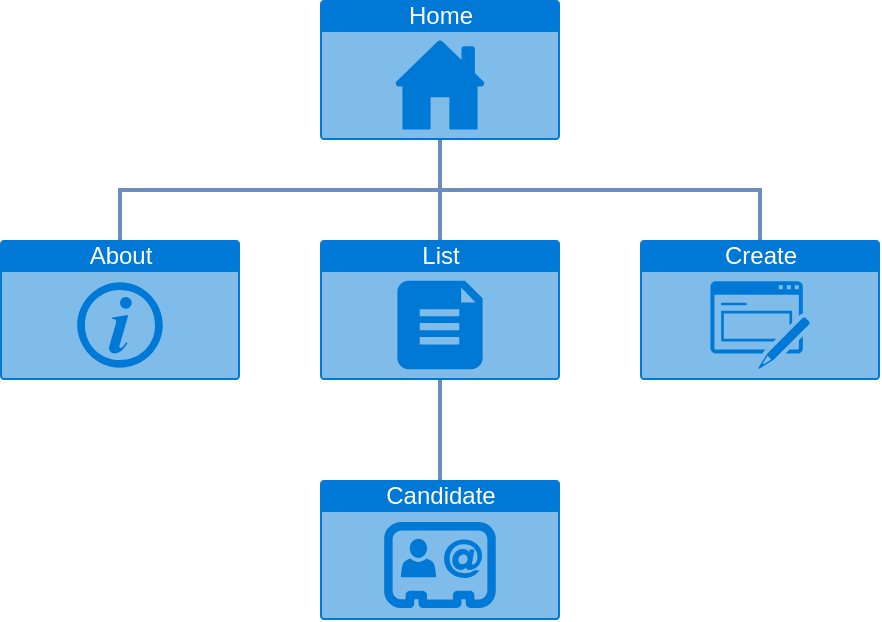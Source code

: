 <mxfile version="15.5.4" type="embed" pages="6"><diagram id="-3Yy-TYMAuLTSkLfquR8" name="Sitemap"><mxGraphModel dx="1165" dy="735" grid="1" gridSize="10" guides="1" tooltips="1" connect="1" arrows="1" fold="1" page="1" pageScale="1" pageWidth="850" pageHeight="1100" math="0" shadow="0"><root><mxCell id="0"/><mxCell id="1" parent="0"/><mxCell id="KStdMO3Gt_MZMxLuZqEU-14" style="edgeStyle=orthogonalEdgeStyle;rounded=0;orthogonalLoop=1;jettySize=auto;html=1;exitX=0.5;exitY=1;exitDx=0;exitDy=0;exitPerimeter=0;entryX=0.5;entryY=0;entryDx=0;entryDy=0;entryPerimeter=0;fillColor=#dae8fc;strokeColor=#6c8ebf;strokeWidth=2;endArrow=none;endFill=0;" parent="1" source="KStdMO3Gt_MZMxLuZqEU-4" target="KStdMO3Gt_MZMxLuZqEU-5" edge="1"><mxGeometry relative="1" as="geometry"/></mxCell><mxCell id="KStdMO3Gt_MZMxLuZqEU-16" style="edgeStyle=orthogonalEdgeStyle;rounded=0;orthogonalLoop=1;jettySize=auto;html=1;exitX=0.5;exitY=1;exitDx=0;exitDy=0;exitPerimeter=0;entryX=0.5;entryY=0;entryDx=0;entryDy=0;entryPerimeter=0;fillColor=#dae8fc;strokeColor=#6c8ebf;strokeWidth=2;endArrow=none;endFill=0;" parent="1" source="KStdMO3Gt_MZMxLuZqEU-4" target="KStdMO3Gt_MZMxLuZqEU-7" edge="1"><mxGeometry relative="1" as="geometry"/></mxCell><mxCell id="KStdMO3Gt_MZMxLuZqEU-17" style="edgeStyle=orthogonalEdgeStyle;rounded=0;orthogonalLoop=1;jettySize=auto;html=1;exitX=0.5;exitY=1;exitDx=0;exitDy=0;exitPerimeter=0;fillColor=#dae8fc;strokeColor=#6c8ebf;strokeWidth=2;endArrow=none;endFill=0;" parent="1" source="KStdMO3Gt_MZMxLuZqEU-4" target="KStdMO3Gt_MZMxLuZqEU-6" edge="1"><mxGeometry relative="1" as="geometry"/></mxCell><mxCell id="KStdMO3Gt_MZMxLuZqEU-4" value="Home" style="html=1;strokeColor=none;fillColor=#0079D6;labelPosition=center;verticalLabelPosition=middle;verticalAlign=top;align=center;fontSize=12;outlineConnect=0;spacingTop=-6;fontColor=#FFFFFF;sketch=0;shape=mxgraph.sitemap.home;" parent="1" vertex="1"><mxGeometry x="320" y="120" width="120" height="70" as="geometry"/></mxCell><mxCell id="KStdMO3Gt_MZMxLuZqEU-15" style="edgeStyle=orthogonalEdgeStyle;rounded=0;orthogonalLoop=1;jettySize=auto;html=1;exitX=0.5;exitY=1;exitDx=0;exitDy=0;exitPerimeter=0;entryX=0.5;entryY=0;entryDx=0;entryDy=0;entryPerimeter=0;fillColor=#dae8fc;strokeColor=#6c8ebf;strokeWidth=2;endArrow=none;endFill=0;" parent="1" source="KStdMO3Gt_MZMxLuZqEU-5" target="KStdMO3Gt_MZMxLuZqEU-8" edge="1"><mxGeometry relative="1" as="geometry"/></mxCell><mxCell id="KStdMO3Gt_MZMxLuZqEU-5" value="List" style="html=1;strokeColor=none;fillColor=#0079D6;labelPosition=center;verticalLabelPosition=middle;verticalAlign=top;align=center;fontSize=12;outlineConnect=0;spacingTop=-6;fontColor=#FFFFFF;sketch=0;shape=mxgraph.sitemap.document;" parent="1" vertex="1"><mxGeometry x="320" y="240" width="120" height="70" as="geometry"/></mxCell><mxCell id="KStdMO3Gt_MZMxLuZqEU-6" value="About" style="html=1;strokeColor=none;fillColor=#0079D6;labelPosition=center;verticalLabelPosition=middle;verticalAlign=top;align=center;fontSize=12;outlineConnect=0;spacingTop=-6;fontColor=#FFFFFF;sketch=0;shape=mxgraph.sitemap.info;" parent="1" vertex="1"><mxGeometry x="160" y="240" width="120" height="70" as="geometry"/></mxCell><mxCell id="KStdMO3Gt_MZMxLuZqEU-7" value="Create" style="html=1;strokeColor=none;fillColor=#0079D6;labelPosition=center;verticalLabelPosition=middle;verticalAlign=top;align=center;fontSize=12;outlineConnect=0;spacingTop=-6;fontColor=#FFFFFF;sketch=0;shape=mxgraph.sitemap.form;" parent="1" vertex="1"><mxGeometry x="480" y="240" width="120" height="70" as="geometry"/></mxCell><mxCell id="KStdMO3Gt_MZMxLuZqEU-8" value="Candidate" style="html=1;strokeColor=none;fillColor=#0079D6;labelPosition=center;verticalLabelPosition=middle;verticalAlign=top;align=center;fontSize=12;outlineConnect=0;spacingTop=-6;fontColor=#FFFFFF;sketch=0;shape=mxgraph.sitemap.contact;" parent="1" vertex="1"><mxGeometry x="320" y="360" width="120" height="70" as="geometry"/></mxCell></root></mxGraphModel></diagram><diagram id="0JaGlbyu01CiIHgwsm6n" name="Home"><mxGraphModel dx="1165" dy="735" grid="1" gridSize="10" guides="1" tooltips="1" connect="1" arrows="1" fold="1" page="1" pageScale="1" pageWidth="850" pageHeight="1100" math="0" shadow="0"><root><mxCell id="0"/><mxCell id="1" parent="0"/><mxCell id="jzqrTENw04v6RTgMilp0-1" value="" style="strokeWidth=1;shadow=0;dashed=0;align=center;html=1;shape=mxgraph.mockup.containers.browserWindow;rSize=0;strokeColor=#666666;strokeColor2=#008cff;strokeColor3=#c4c4c4;mainText=,;recursiveResize=0;" parent="1" vertex="1"><mxGeometry x="40" y="80" width="800" height="560" as="geometry"/></mxCell><mxCell id="jzqrTENw04v6RTgMilp0-2" value="Home" style="strokeWidth=1;shadow=0;dashed=0;align=center;html=1;shape=mxgraph.mockup.containers.anchor;fontSize=17;fontColor=#666666;align=left;" parent="jzqrTENw04v6RTgMilp0-1" vertex="1"><mxGeometry x="60" y="12" width="110" height="26" as="geometry"/></mxCell><mxCell id="jzqrTENw04v6RTgMilp0-3" value="https://example.org" style="strokeWidth=1;shadow=0;dashed=0;align=center;html=1;shape=mxgraph.mockup.containers.anchor;rSize=0;fontSize=17;fontColor=#666666;align=left;" parent="jzqrTENw04v6RTgMilp0-1" vertex="1"><mxGeometry x="130" y="60" width="250" height="26" as="geometry"/></mxCell><mxCell id="jzqrTENw04v6RTgMilp0-11" value="" style="html=1;shadow=0;dashed=0;fillColor=#343A40;strokeColor=none;fontSize=16;fontColor=#ffffff;align=left;spacing=15;" parent="jzqrTENw04v6RTgMilp0-1" vertex="1"><mxGeometry y="110" width="800" height="60" as="geometry"/></mxCell><mxCell id="jzqrTENw04v6RTgMilp0-12" value="Home" style="fillColor=none;strokeColor=none;fontSize=14;fontColor=#ffffff;align=center;" parent="jzqrTENw04v6RTgMilp0-11" vertex="1"><mxGeometry width="70" height="40" relative="1" as="geometry"><mxPoint x="70" y="10" as="offset"/></mxGeometry></mxCell><mxCell id="jzqrTENw04v6RTgMilp0-13" value="Create" style="fillColor=none;strokeColor=none;fontSize=14;fontColor=#9A9DA0;align=center;" parent="jzqrTENw04v6RTgMilp0-11" vertex="1"><mxGeometry width="70" height="40" relative="1" as="geometry"><mxPoint x="140" y="10" as="offset"/></mxGeometry></mxCell><mxCell id="jzqrTENw04v6RTgMilp0-14" value="About" style="fillColor=none;strokeColor=none;fontSize=14;fontColor=#9A9DA0;align=center;spacingRight=0;" parent="jzqrTENw04v6RTgMilp0-11" vertex="1"><mxGeometry width="80" height="40" relative="1" as="geometry"><mxPoint x="210" y="10" as="offset"/></mxGeometry></mxCell><mxCell id="jzqrTENw04v6RTgMilp0-18" value="" style="verticalLabelPosition=bottom;shadow=0;dashed=0;align=center;html=1;verticalAlign=top;strokeWidth=1;shape=mxgraph.mockup.graphics.simpleIcon;strokeColor=#999999;fontColor=#9A9DA0;" parent="jzqrTENw04v6RTgMilp0-11" vertex="1"><mxGeometry x="20" y="20" width="40" height="20" as="geometry"/></mxCell><mxCell id="jzqrTENw04v6RTgMilp0-26" value="&amp;nbsp; &amp;nbsp; &amp;nbsp; &amp;nbsp; &amp;nbsp; &amp;nbsp; &amp;nbsp; &amp;nbsp; &amp;nbsp; &amp;nbsp; &amp;nbsp; &amp;nbsp; &amp;nbsp; &amp;nbsp; &amp;nbsp; &amp;nbsp; &amp;nbsp; Enter keyword.." style="html=1;shadow=0;dashed=0;shape=mxgraph.bootstrap.rrect;rSize=5;strokeColor=#CED4DA;html=1;whiteSpace=wrap;fillColor=#FFFFFF;fontColor=#7D868C;align=left;spacing=15;spacingLeft=80;fontSize=14;" parent="jzqrTENw04v6RTgMilp0-1" vertex="1"><mxGeometry x="60" y="220" width="670" height="40" as="geometry"/></mxCell><mxCell id="jzqrTENw04v6RTgMilp0-27" value="Add" style="html=1;shadow=0;dashed=0;shape=mxgraph.bootstrap.leftButton;strokeColor=#CED4DA;gradientColor=inherit;fontColor=inherit;fillColor=#E9ECEF;rSize=5;perimeter=none;whiteSpace=wrap;resizeHeight=1;fontSize=14;align=center;spacing=15;" parent="jzqrTENw04v6RTgMilp0-26" vertex="1"><mxGeometry width="60" height="40" relative="1" as="geometry"><mxPoint x="530" as="offset"/></mxGeometry></mxCell><mxCell id="jzqrTENw04v6RTgMilp0-28" value="Search" style="html=1;shadow=0;dashed=0;shape=mxgraph.bootstrap.rightButton;strokeColor=#CED4DA;gradientColor=inherit;fontColor=inherit;fillColor=#E9ECEF;rSize=5;perimeter=none;whiteSpace=wrap;resizeHeight=1;fontSize=14;align=center;spacing=15;" parent="jzqrTENw04v6RTgMilp0-26" vertex="1"><mxGeometry x="1" width="80" height="40" relative="1" as="geometry"><mxPoint x="-80" as="offset"/></mxGeometry></mxCell><mxCell id="jzqrTENw04v6RTgMilp0-30" value="Python&amp;nbsp; X" style="html=1;shadow=0;dashed=0;shape=mxgraph.bootstrap.rrect;rSize=5;strokeColor=none;strokeWidth=1;fillColor=#0085FC;fontColor=#FFFFFF;whiteSpace=wrap;align=left;verticalAlign=middle;spacingLeft=0;fontStyle=1;fontSize=14;spacing=5;" parent="jzqrTENw04v6RTgMilp0-26" vertex="1"><mxGeometry x="10" y="10" width="80" height="20" as="geometry"/></mxCell><mxCell id="jzqrTENw04v6RTgMilp0-29" value="Development&amp;nbsp; X" style="html=1;shadow=0;dashed=0;shape=mxgraph.bootstrap.rrect;rSize=5;strokeColor=none;strokeWidth=1;fillColor=#0085FC;fontColor=#FFFFFF;whiteSpace=wrap;align=left;verticalAlign=middle;spacingLeft=0;fontStyle=1;fontSize=14;spacing=5;" parent="jzqrTENw04v6RTgMilp0-26" vertex="1"><mxGeometry x="100" y="10" width="120" height="20" as="geometry"/></mxCell><mxCell id="jzqrTENw04v6RTgMilp0-31" value="&lt;font color=&quot;#6c767d&quot;&gt;&lt;b&gt;&lt;font style=&quot;font-size: 14px&quot;&gt;Friday, April 1&lt;br&gt;&lt;/font&gt;&lt;/b&gt;&lt;/font&gt;&lt;br style=&quot;font-size: 14px&quot;&gt;Java, Project management, Master's degree" style="html=1;shadow=0;dashed=0;shape=mxgraph.bootstrap.rrect;rSize=5;strokeColor=#DFDFDF;html=1;whiteSpace=wrap;fillColor=#ffffff;fontColor=#000000;verticalAlign=top;align=left;spacing=20;fontSize=14;" parent="jzqrTENw04v6RTgMilp0-1" vertex="1"><mxGeometry x="60" y="350" width="250" height="190" as="geometry"/></mxCell><mxCell id="jzqrTENw04v6RTgMilp0-32" value="Repeat search" style="html=1;shadow=0;dashed=0;shape=mxgraph.bootstrap.rrect;rSize=5;perimeter=none;whiteSpace=wrap;fillColor=none;strokeColor=none;fontColor=#0085FC;resizeWidth=1;fontSize=14;align=center;" parent="jzqrTENw04v6RTgMilp0-31" vertex="1"><mxGeometry y="1" width="100" height="40" relative="1" as="geometry"><mxPoint x="10" y="-50" as="offset"/></mxGeometry></mxCell><mxCell id="jzqrTENw04v6RTgMilp0-33" value="See results (27)" style="html=1;shadow=0;dashed=0;shape=mxgraph.bootstrap.rrect;rSize=5;perimeter=none;whiteSpace=wrap;fillColor=none;strokeColor=none;fontColor=#0085FC;resizeWidth=1;fontSize=14;align=center;" parent="jzqrTENw04v6RTgMilp0-31" vertex="1"><mxGeometry y="1" width="150" height="40" relative="1" as="geometry"><mxPoint x="100" y="-50" as="offset"/></mxGeometry></mxCell><mxCell id="jzqrTENw04v6RTgMilp0-34" value="&lt;div&gt;&lt;b style=&quot;color: rgb(0 , 0 , 0) ; font-size: 14px&quot;&gt;&lt;font style=&quot;font-size: 20px&quot;&gt;Previous searches&lt;/font&gt;&lt;/b&gt;&lt;/div&gt;" style="text;html=1;strokeColor=none;fillColor=none;align=left;verticalAlign=middle;whiteSpace=wrap;rounded=0;fontColor=#9A9DA0;" parent="jzqrTENw04v6RTgMilp0-1" vertex="1"><mxGeometry x="60" y="290" width="300" height="30" as="geometry"/></mxCell></root></mxGraphModel></diagram><diagram name="Create" id="xomamZC-822ABOHvRa7e"><mxGraphModel dx="1165" dy="735" grid="1" gridSize="10" guides="1" tooltips="1" connect="1" arrows="1" fold="1" page="1" pageScale="1" pageWidth="850" pageHeight="1100" math="0" shadow="0"><root><mxCell id="0"/><mxCell id="1" parent="0"/><mxCell id="2" value="" style="strokeWidth=1;shadow=0;dashed=0;align=center;html=1;shape=mxgraph.mockup.containers.browserWindow;rSize=0;strokeColor=#666666;strokeColor2=#008cff;strokeColor3=#c4c4c4;mainText=,;recursiveResize=0;" parent="1" vertex="1"><mxGeometry x="40" y="80" width="800" height="560" as="geometry"/></mxCell><mxCell id="3" value="Create" style="strokeWidth=1;shadow=0;dashed=0;align=center;html=1;shape=mxgraph.mockup.containers.anchor;fontSize=17;fontColor=#666666;align=left;" parent="2" vertex="1"><mxGeometry x="60" y="12" width="110" height="26" as="geometry"/></mxCell><mxCell id="4" value="https://example.org/#create" style="strokeWidth=1;shadow=0;dashed=0;align=center;html=1;shape=mxgraph.mockup.containers.anchor;rSize=0;fontSize=17;fontColor=#666666;align=left;" parent="2" vertex="1"><mxGeometry x="130" y="60" width="250" height="26" as="geometry"/></mxCell><mxCell id="5" value="" style="html=1;shadow=0;dashed=0;fillColor=#343A40;strokeColor=none;fontSize=16;fontColor=#ffffff;align=left;spacing=15;" parent="2" vertex="1"><mxGeometry y="110" width="800" height="60" as="geometry"/></mxCell><mxCell id="6" value="Home" style="fillColor=none;strokeColor=none;fontSize=14;fontColor=#9A9DA0;align=center;" parent="5" vertex="1"><mxGeometry width="70" height="40" relative="1" as="geometry"><mxPoint x="70" y="10" as="offset"/></mxGeometry></mxCell><mxCell id="7" value="Create" style="fillColor=none;strokeColor=none;fontSize=14;fontColor=#FFFFFF;align=center;" parent="5" vertex="1"><mxGeometry width="70" height="40" relative="1" as="geometry"><mxPoint x="140" y="10" as="offset"/></mxGeometry></mxCell><mxCell id="8" value="About" style="fillColor=none;strokeColor=none;fontSize=14;fontColor=#9A9DA0;align=center;spacingRight=0;" parent="5" vertex="1"><mxGeometry width="80" height="40" relative="1" as="geometry"><mxPoint x="210" y="10" as="offset"/></mxGeometry></mxCell><mxCell id="9" value="" style="verticalLabelPosition=bottom;shadow=0;dashed=0;align=center;html=1;verticalAlign=top;strokeWidth=1;shape=mxgraph.mockup.graphics.simpleIcon;strokeColor=#999999;fontColor=#9A9DA0;" parent="5" vertex="1"><mxGeometry x="20" y="20" width="40" height="20" as="geometry"/></mxCell><mxCell id="TuXpz73XYoZc6Wn1MBvJ-22" value="Cancel" style="html=1;shadow=0;dashed=0;shape=mxgraph.bootstrap.rrect;rSize=5;strokeColor=none;strokeWidth=1;fillColor=#6C767D;fontColor=#FFFFFF;whiteSpace=wrap;align=center;verticalAlign=middle;spacingLeft=0;fontStyle=0;fontSize=16;spacing=5;" parent="2" vertex="1"><mxGeometry x="385" y="390" width="100" height="40" as="geometry"/></mxCell><mxCell id="TuXpz73XYoZc6Wn1MBvJ-21" value="Save" style="html=1;shadow=0;dashed=0;shape=mxgraph.bootstrap.rrect;rSize=5;strokeColor=none;strokeWidth=1;fillColor=#0085FC;fontColor=#FFFFFF;whiteSpace=wrap;align=center;verticalAlign=middle;spacingLeft=0;fontStyle=0;fontSize=16;spacing=5;" parent="2" vertex="1"><mxGeometry x="290" y="390" width="80" height="40" as="geometry"/></mxCell><mxCell id="TuXpz73XYoZc6Wn1MBvJ-18" value="Example file input" style="fillColor=none;strokeColor=none;align=left;fontSize=14;fontColor=#9A9DA0;" parent="1" vertex="1"><mxGeometry x="330" y="380" width="150" height="40" as="geometry"/></mxCell><mxCell id="TuXpz73XYoZc6Wn1MBvJ-19" value="Choose File" style="fillColor=#FEFEFE;strokeColor=#AAAAAA;fontSize=14;gradientColor=#F0F0F0;fontColor=#9A9DA0;" parent="1" vertex="1"><mxGeometry x="330" y="420" width="90" height="30" as="geometry"/></mxCell><mxCell id="TuXpz73XYoZc6Wn1MBvJ-20" value="No file chosen" style="fillColor=none;strokeColor=none;align=left;fontSize=14;spacing=5;fontColor=#9A9DA0;" parent="1" vertex="1"><mxGeometry x="420" y="420" width="100" height="30" as="geometry"/></mxCell></root></mxGraphModel></diagram><diagram name="List" id="ZctlYjJJNEzZi77SYKOy"><mxGraphModel dx="1165" dy="735" grid="1" gridSize="10" guides="1" tooltips="1" connect="1" arrows="1" fold="1" page="1" pageScale="1" pageWidth="850" pageHeight="1100" math="0" shadow="0"><root><mxCell id="0"/><mxCell id="1" parent="0"/><mxCell id="2" value="&lt;i&gt;TODO&lt;/i&gt;" style="strokeWidth=1;shadow=0;dashed=0;align=center;html=1;shape=mxgraph.mockup.containers.browserWindow;rSize=0;strokeColor=#666666;strokeColor2=#008cff;strokeColor3=#c4c4c4;mainText=,;recursiveResize=0;" parent="1" vertex="1"><mxGeometry x="40" y="80" width="800" height="560" as="geometry"/></mxCell><mxCell id="3" value="List" style="strokeWidth=1;shadow=0;dashed=0;align=center;html=1;shape=mxgraph.mockup.containers.anchor;fontSize=17;fontColor=#666666;align=left;" parent="2" vertex="1"><mxGeometry x="60" y="12" width="110" height="26" as="geometry"/></mxCell><mxCell id="4" value="https://example.org/#list" style="strokeWidth=1;shadow=0;dashed=0;align=center;html=1;shape=mxgraph.mockup.containers.anchor;rSize=0;fontSize=17;fontColor=#666666;align=left;" parent="2" vertex="1"><mxGeometry x="130" y="60" width="250" height="26" as="geometry"/></mxCell><mxCell id="5" value="" style="html=1;shadow=0;dashed=0;fillColor=#343A40;strokeColor=none;fontSize=16;fontColor=#ffffff;align=left;spacing=15;" parent="2" vertex="1"><mxGeometry y="110" width="800" height="60" as="geometry"/></mxCell><mxCell id="6" value="Home" style="fillColor=none;strokeColor=none;fontSize=14;fontColor=#ffffff;align=center;" parent="5" vertex="1"><mxGeometry width="70" height="40" relative="1" as="geometry"><mxPoint x="70" y="10" as="offset"/></mxGeometry></mxCell><mxCell id="7" value="Create" style="fillColor=none;strokeColor=none;fontSize=14;fontColor=#9A9DA0;align=center;" parent="5" vertex="1"><mxGeometry width="70" height="40" relative="1" as="geometry"><mxPoint x="140" y="10" as="offset"/></mxGeometry></mxCell><mxCell id="8" value="About" style="fillColor=none;strokeColor=none;fontSize=14;fontColor=#9A9DA0;align=center;spacingRight=0;" parent="5" vertex="1"><mxGeometry width="80" height="40" relative="1" as="geometry"><mxPoint x="210" y="10" as="offset"/></mxGeometry></mxCell><mxCell id="9" value="" style="verticalLabelPosition=bottom;shadow=0;dashed=0;align=center;html=1;verticalAlign=top;strokeWidth=1;shape=mxgraph.mockup.graphics.simpleIcon;strokeColor=#999999;fontColor=#9A9DA0;" parent="5" vertex="1"><mxGeometry x="20" y="20" width="40" height="20" as="geometry"/></mxCell></root></mxGraphModel></diagram><diagram name="Candidate" id="hGdOQWt-vb_XZ-b8x8ue"><mxGraphModel dx="1165" dy="735" grid="1" gridSize="10" guides="1" tooltips="1" connect="1" arrows="1" fold="1" page="1" pageScale="1" pageWidth="850" pageHeight="1100" math="0" shadow="0"><root><mxCell id="0"/><mxCell id="1" parent="0"/><mxCell id="2" value="&lt;i&gt;TODO&lt;/i&gt;" style="strokeWidth=1;shadow=0;dashed=0;align=center;html=1;shape=mxgraph.mockup.containers.browserWindow;rSize=0;strokeColor=#666666;strokeColor2=#008cff;strokeColor3=#c4c4c4;mainText=,;recursiveResize=0;" parent="1" vertex="1"><mxGeometry x="40" y="80" width="800" height="560" as="geometry"/></mxCell><mxCell id="3" value="Candidate" style="strokeWidth=1;shadow=0;dashed=0;align=center;html=1;shape=mxgraph.mockup.containers.anchor;fontSize=17;fontColor=#666666;align=left;" parent="2" vertex="1"><mxGeometry x="60" y="12" width="110" height="26" as="geometry"/></mxCell><mxCell id="4" value="https://example.org/#candidate?id=abc123" style="strokeWidth=1;shadow=0;dashed=0;align=center;html=1;shape=mxgraph.mockup.containers.anchor;rSize=0;fontSize=17;fontColor=#666666;align=left;" parent="2" vertex="1"><mxGeometry x="130" y="60" width="250" height="26" as="geometry"/></mxCell><mxCell id="5" value="" style="html=1;shadow=0;dashed=0;fillColor=#343A40;strokeColor=none;fontSize=16;fontColor=#ffffff;align=left;spacing=15;" parent="2" vertex="1"><mxGeometry y="110" width="800" height="60" as="geometry"/></mxCell><mxCell id="6" value="Home" style="fillColor=none;strokeColor=none;fontSize=14;fontColor=#ffffff;align=center;" parent="5" vertex="1"><mxGeometry width="70" height="40" relative="1" as="geometry"><mxPoint x="70" y="10" as="offset"/></mxGeometry></mxCell><mxCell id="7" value="Create" style="fillColor=none;strokeColor=none;fontSize=14;fontColor=#9A9DA0;align=center;" parent="5" vertex="1"><mxGeometry width="70" height="40" relative="1" as="geometry"><mxPoint x="140" y="10" as="offset"/></mxGeometry></mxCell><mxCell id="8" value="About" style="fillColor=none;strokeColor=none;fontSize=14;fontColor=#9A9DA0;align=center;spacingRight=0;" parent="5" vertex="1"><mxGeometry width="80" height="40" relative="1" as="geometry"><mxPoint x="210" y="10" as="offset"/></mxGeometry></mxCell><mxCell id="9" value="" style="verticalLabelPosition=bottom;shadow=0;dashed=0;align=center;html=1;verticalAlign=top;strokeWidth=1;shape=mxgraph.mockup.graphics.simpleIcon;strokeColor=#999999;fontColor=#9A9DA0;" parent="5" vertex="1"><mxGeometry x="20" y="20" width="40" height="20" as="geometry"/></mxCell></root></mxGraphModel></diagram><diagram name="About" id="GYNYL5QuoMb-3LQcnNDZ"><mxGraphModel dx="1165" dy="735" grid="1" gridSize="10" guides="1" tooltips="1" connect="1" arrows="1" fold="1" page="1" pageScale="1" pageWidth="850" pageHeight="1100" math="0" shadow="0"><root><mxCell id="0"/><mxCell id="1" parent="0"/><mxCell id="2" value="&lt;i&gt;TODO&lt;/i&gt;" style="strokeWidth=1;shadow=0;dashed=0;align=center;html=1;shape=mxgraph.mockup.containers.browserWindow;rSize=0;strokeColor=#666666;strokeColor2=#008cff;strokeColor3=#c4c4c4;mainText=,;recursiveResize=0;" parent="1" vertex="1"><mxGeometry x="40" y="80" width="800" height="560" as="geometry"/></mxCell><mxCell id="3" value="About" style="strokeWidth=1;shadow=0;dashed=0;align=center;html=1;shape=mxgraph.mockup.containers.anchor;fontSize=17;fontColor=#666666;align=left;" parent="2" vertex="1"><mxGeometry x="60" y="12" width="110" height="26" as="geometry"/></mxCell><mxCell id="4" value="https://example.org/#about" style="strokeWidth=1;shadow=0;dashed=0;align=center;html=1;shape=mxgraph.mockup.containers.anchor;rSize=0;fontSize=17;fontColor=#666666;align=left;" parent="2" vertex="1"><mxGeometry x="130" y="60" width="250" height="26" as="geometry"/></mxCell><mxCell id="5" value="" style="html=1;shadow=0;dashed=0;fillColor=#343A40;strokeColor=none;fontSize=16;fontColor=#ffffff;align=left;spacing=15;" parent="2" vertex="1"><mxGeometry y="110" width="800" height="60" as="geometry"/></mxCell><mxCell id="6" value="Home" style="fillColor=none;strokeColor=none;fontSize=14;fontColor=#9A9DA0;align=center;" parent="5" vertex="1"><mxGeometry width="70" height="40" relative="1" as="geometry"><mxPoint x="70" y="10" as="offset"/></mxGeometry></mxCell><mxCell id="7" value="Create" style="fillColor=none;strokeColor=none;fontSize=14;fontColor=#9A9DA0;align=center;" parent="5" vertex="1"><mxGeometry width="70" height="40" relative="1" as="geometry"><mxPoint x="140" y="10" as="offset"/></mxGeometry></mxCell><mxCell id="8" value="About" style="fillColor=none;strokeColor=none;fontSize=14;fontColor=#FFFFFF;align=center;spacingRight=0;" parent="5" vertex="1"><mxGeometry width="80" height="40" relative="1" as="geometry"><mxPoint x="210" y="10" as="offset"/></mxGeometry></mxCell><mxCell id="9" value="" style="verticalLabelPosition=bottom;shadow=0;dashed=0;align=center;html=1;verticalAlign=top;strokeWidth=1;shape=mxgraph.mockup.graphics.simpleIcon;strokeColor=#999999;fontColor=#9A9DA0;" parent="5" vertex="1"><mxGeometry x="20" y="20" width="40" height="20" as="geometry"/></mxCell></root></mxGraphModel></diagram></mxfile>